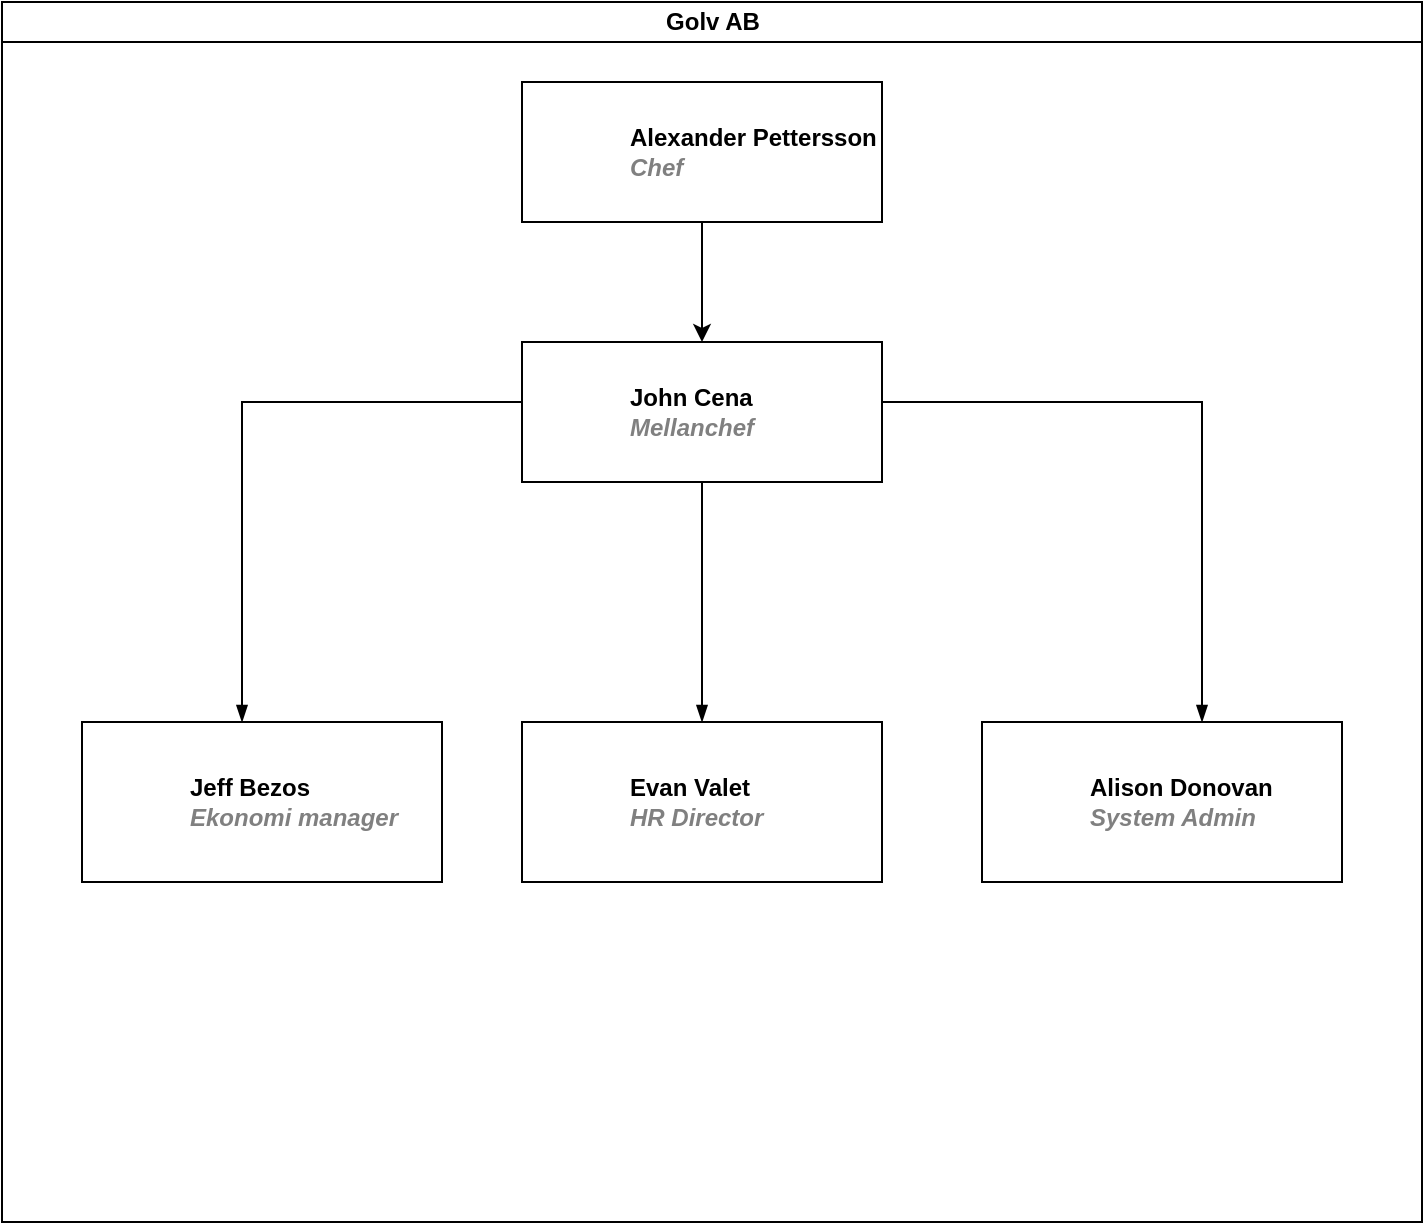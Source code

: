 <mxfile version="24.7.12">
  <diagram id="prtHgNgQTEPvFCAcTncT" name="Page-1">
    <mxGraphModel dx="910" dy="498" grid="1" gridSize="10" guides="1" tooltips="1" connect="1" arrows="1" fold="1" page="1" pageScale="1" pageWidth="827" pageHeight="1169" math="0" shadow="0">
      <root>
        <mxCell id="0" />
        <mxCell id="1" parent="0" />
        <mxCell id="dNxyNK7c78bLwvsdeMH5-11" value="Golv AB" style="swimlane;html=1;startSize=20;horizontal=1;containerType=tree;glass=0;container=0;" parent="1" vertex="1">
          <mxGeometry x="40" y="80" width="710" height="610" as="geometry" />
        </mxCell>
        <mxCell id="_GboTgbPbwX1i1FWHQxX-5" style="edgeStyle=orthogonalEdgeStyle;rounded=0;orthogonalLoop=1;jettySize=auto;html=1;exitX=0.5;exitY=1;exitDx=0;exitDy=0;entryX=0.5;entryY=0;entryDx=0;entryDy=0;" edge="1" parent="dNxyNK7c78bLwvsdeMH5-11" source="dNxyNK7c78bLwvsdeMH5-12" target="_GboTgbPbwX1i1FWHQxX-1">
          <mxGeometry relative="1" as="geometry" />
        </mxCell>
        <UserObject label="%name%&lt;br&gt;&lt;i style=&quot;color: gray&quot;&gt;%position%&lt;/i&gt;" name="Alexander Pettersson" position="Chef" location="Office 1" placeholders="1" id="dNxyNK7c78bLwvsdeMH5-12">
          <mxCell style="label;image=https://cdn2.iconfinder.com/data/icons/human-resources-1/500/ceo-256.png;whiteSpace=wrap;html=1;rounded=0;glass=0;treeMoving=1;treeFolding=1;container=0;" parent="dNxyNK7c78bLwvsdeMH5-11" vertex="1">
            <mxGeometry x="260" y="40" width="180" height="70" as="geometry" />
          </mxCell>
        </UserObject>
        <UserObject label="%name%&lt;br&gt;&lt;i style=&quot;color: gray&quot;&gt;%position%&lt;/i&gt;" name="John Cena" position="Mellanchef" location="Office 1" placeholders="1" id="_GboTgbPbwX1i1FWHQxX-1">
          <mxCell style="label;image=https://cdn2.iconfinder.com/data/icons/viiva-business/32/person_tie-512.png;whiteSpace=wrap;html=1;rounded=0;glass=0;treeMoving=1;treeFolding=1;container=0;" vertex="1" parent="dNxyNK7c78bLwvsdeMH5-11">
            <mxGeometry x="260" y="170" width="180" height="70" as="geometry" />
          </mxCell>
        </UserObject>
        <UserObject label="%name%&lt;br&gt;&lt;i style=&quot;color: gray&quot;&gt;%position%&lt;/i&gt;" name="Evan Valet" position="HR Director" location="Office 4" email="me@example.com" placeholders="1" link="https://www.draw.io" id="dNxyNK7c78bLwvsdeMH5-16">
          <mxCell style="label;image=https://cdn0.iconfinder.com/data/icons/artificial-intelligence-and-machine-learning-glyph/48/AI-Icon-17-256.png;whiteSpace=wrap;html=1;rounded=0;glass=0;treeFolding=1;treeMoving=1;container=0;" parent="dNxyNK7c78bLwvsdeMH5-11" vertex="1">
            <mxGeometry x="260" y="360" width="180" height="80" as="geometry" />
          </mxCell>
        </UserObject>
        <UserObject label="%name%&lt;br&gt;&lt;i style=&quot;color: gray&quot;&gt;%position%&lt;/i&gt;" name="Jeff Bezos" position="Ekonomi manager" location="Office 2" placeholders="1" id="dNxyNK7c78bLwvsdeMH5-14">
          <mxCell style="label;image=https://cdn2.iconfinder.com/data/icons/famous-dummy/100/Famous_people-41-256.png;whiteSpace=wrap;html=1;rounded=0;glass=0;treeFolding=1;treeMoving=1;container=0;" parent="dNxyNK7c78bLwvsdeMH5-11" vertex="1">
            <mxGeometry x="40" y="360" width="180" height="80" as="geometry" />
          </mxCell>
        </UserObject>
        <UserObject label="%name%&lt;br&gt;&lt;i style=&quot;color: gray&quot;&gt;%position%&lt;/i&gt;" name="Alison Donovan" position="System Admin" location="Office 3" email="me@example.com" placeholders="1" link="https://www.draw.io" id="dNxyNK7c78bLwvsdeMH5-18">
          <mxCell style="label;image=https://cdn0.iconfinder.com/data/icons/artificial-intelligence-and-machine-learning-glyph/48/AI-Icon-17-256.png;whiteSpace=wrap;html=1;rounded=0;glass=0;container=0;" parent="dNxyNK7c78bLwvsdeMH5-11" vertex="1">
            <mxGeometry x="490" y="360" width="180" height="80" as="geometry" />
          </mxCell>
        </UserObject>
        <mxCell id="dNxyNK7c78bLwvsdeMH5-15" value="" style="endArrow=blockThin;endFill=1;fontSize=11;edgeStyle=elbowEdgeStyle;elbow=vertical;rounded=0;exitX=0.5;exitY=1;exitDx=0;exitDy=0;" parent="dNxyNK7c78bLwvsdeMH5-11" source="_GboTgbPbwX1i1FWHQxX-1" target="dNxyNK7c78bLwvsdeMH5-16" edge="1">
          <mxGeometry relative="1" as="geometry" />
        </mxCell>
        <mxCell id="dNxyNK7c78bLwvsdeMH5-13" value="" style="endArrow=blockThin;endFill=1;fontSize=11;edgeStyle=elbowEdgeStyle;elbow=vertical;rounded=0;exitX=0;exitY=0.5;exitDx=0;exitDy=0;" parent="dNxyNK7c78bLwvsdeMH5-11" source="_GboTgbPbwX1i1FWHQxX-1" target="dNxyNK7c78bLwvsdeMH5-14" edge="1">
          <mxGeometry relative="1" as="geometry">
            <Array as="points">
              <mxPoint x="120" y="200" />
            </Array>
          </mxGeometry>
        </mxCell>
        <mxCell id="dNxyNK7c78bLwvsdeMH5-17" value="" style="endArrow=blockThin;endFill=1;fontSize=11;edgeStyle=elbowEdgeStyle;elbow=vertical;rounded=0;exitX=1;exitY=0.5;exitDx=0;exitDy=0;" parent="dNxyNK7c78bLwvsdeMH5-11" source="_GboTgbPbwX1i1FWHQxX-1" target="dNxyNK7c78bLwvsdeMH5-18" edge="1">
          <mxGeometry relative="1" as="geometry">
            <Array as="points">
              <mxPoint x="600" y="200" />
            </Array>
          </mxGeometry>
        </mxCell>
      </root>
    </mxGraphModel>
  </diagram>
</mxfile>
